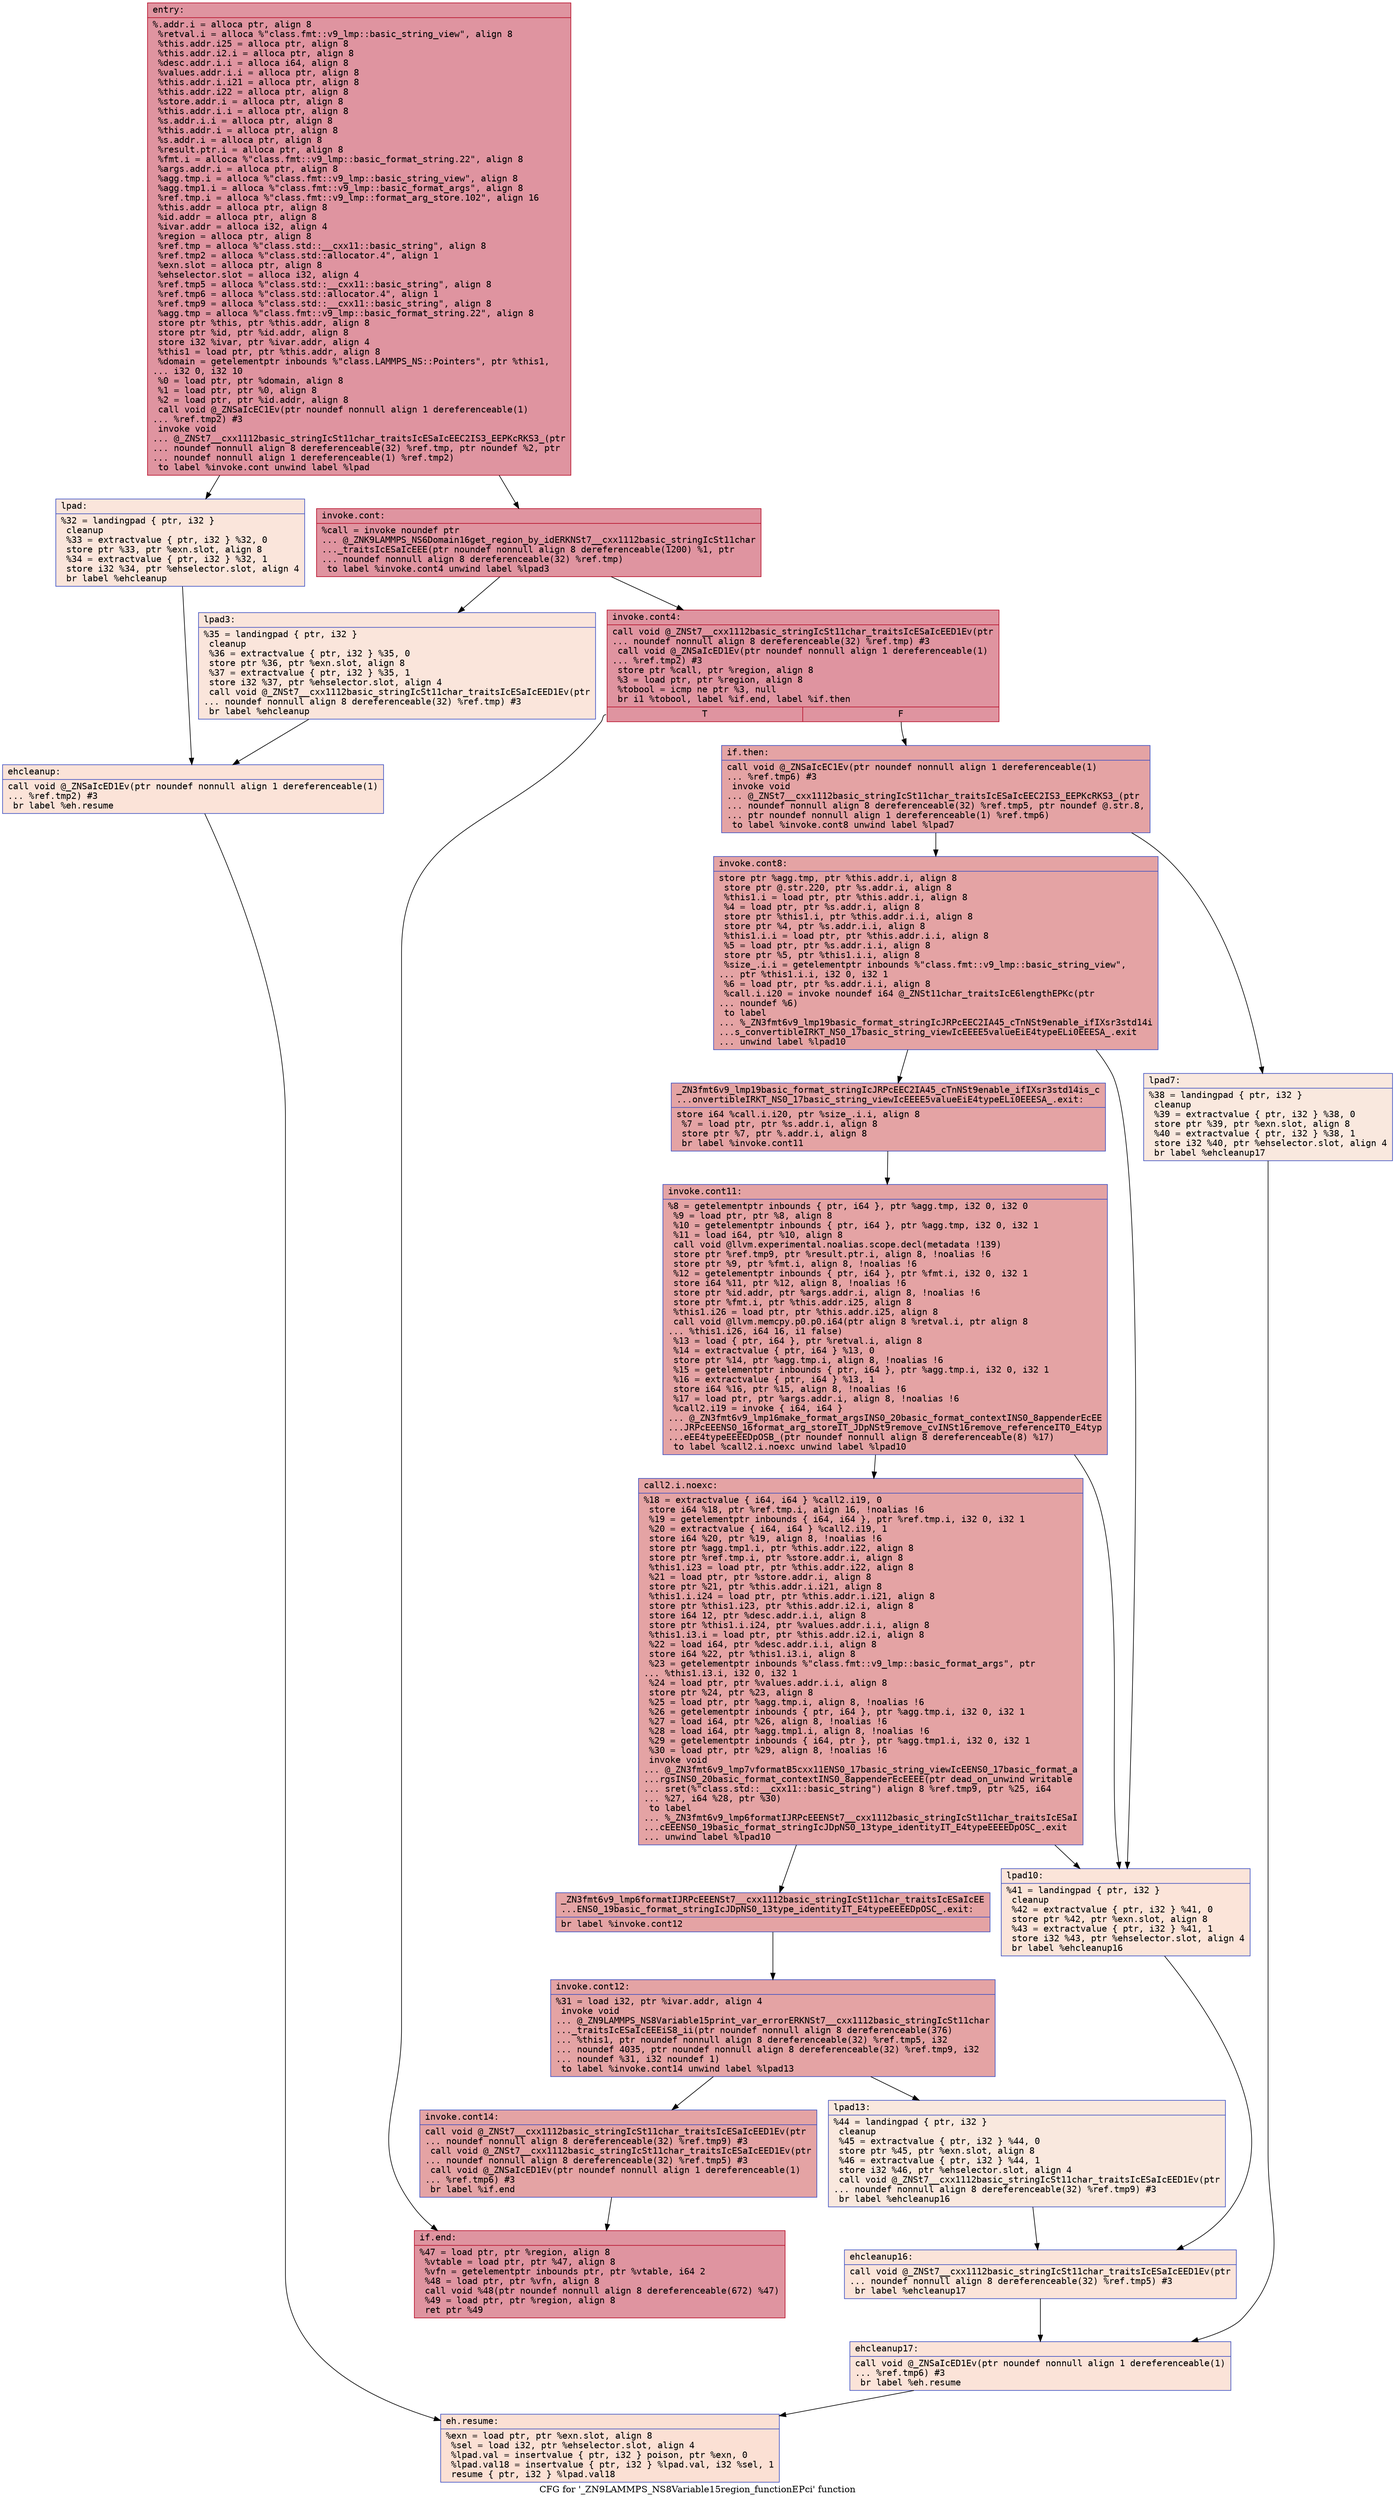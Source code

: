 digraph "CFG for '_ZN9LAMMPS_NS8Variable15region_functionEPci' function" {
	label="CFG for '_ZN9LAMMPS_NS8Variable15region_functionEPci' function";

	Node0x556bfe8f4610 [shape=record,color="#b70d28ff", style=filled, fillcolor="#b70d2870" fontname="Courier",label="{entry:\l|  %.addr.i = alloca ptr, align 8\l  %retval.i = alloca %\"class.fmt::v9_lmp::basic_string_view\", align 8\l  %this.addr.i25 = alloca ptr, align 8\l  %this.addr.i2.i = alloca ptr, align 8\l  %desc.addr.i.i = alloca i64, align 8\l  %values.addr.i.i = alloca ptr, align 8\l  %this.addr.i.i21 = alloca ptr, align 8\l  %this.addr.i22 = alloca ptr, align 8\l  %store.addr.i = alloca ptr, align 8\l  %this.addr.i.i = alloca ptr, align 8\l  %s.addr.i.i = alloca ptr, align 8\l  %this.addr.i = alloca ptr, align 8\l  %s.addr.i = alloca ptr, align 8\l  %result.ptr.i = alloca ptr, align 8\l  %fmt.i = alloca %\"class.fmt::v9_lmp::basic_format_string.22\", align 8\l  %args.addr.i = alloca ptr, align 8\l  %agg.tmp.i = alloca %\"class.fmt::v9_lmp::basic_string_view\", align 8\l  %agg.tmp1.i = alloca %\"class.fmt::v9_lmp::basic_format_args\", align 8\l  %ref.tmp.i = alloca %\"class.fmt::v9_lmp::format_arg_store.102\", align 16\l  %this.addr = alloca ptr, align 8\l  %id.addr = alloca ptr, align 8\l  %ivar.addr = alloca i32, align 4\l  %region = alloca ptr, align 8\l  %ref.tmp = alloca %\"class.std::__cxx11::basic_string\", align 8\l  %ref.tmp2 = alloca %\"class.std::allocator.4\", align 1\l  %exn.slot = alloca ptr, align 8\l  %ehselector.slot = alloca i32, align 4\l  %ref.tmp5 = alloca %\"class.std::__cxx11::basic_string\", align 8\l  %ref.tmp6 = alloca %\"class.std::allocator.4\", align 1\l  %ref.tmp9 = alloca %\"class.std::__cxx11::basic_string\", align 8\l  %agg.tmp = alloca %\"class.fmt::v9_lmp::basic_format_string.22\", align 8\l  store ptr %this, ptr %this.addr, align 8\l  store ptr %id, ptr %id.addr, align 8\l  store i32 %ivar, ptr %ivar.addr, align 4\l  %this1 = load ptr, ptr %this.addr, align 8\l  %domain = getelementptr inbounds %\"class.LAMMPS_NS::Pointers\", ptr %this1,\l... i32 0, i32 10\l  %0 = load ptr, ptr %domain, align 8\l  %1 = load ptr, ptr %0, align 8\l  %2 = load ptr, ptr %id.addr, align 8\l  call void @_ZNSaIcEC1Ev(ptr noundef nonnull align 1 dereferenceable(1)\l... %ref.tmp2) #3\l  invoke void\l... @_ZNSt7__cxx1112basic_stringIcSt11char_traitsIcESaIcEEC2IS3_EEPKcRKS3_(ptr\l... noundef nonnull align 8 dereferenceable(32) %ref.tmp, ptr noundef %2, ptr\l... noundef nonnull align 1 dereferenceable(1) %ref.tmp2)\l          to label %invoke.cont unwind label %lpad\l}"];
	Node0x556bfe8f4610 -> Node0x556bfe8f6370[tooltip="entry -> invoke.cont\nProbability 100.00%" ];
	Node0x556bfe8f4610 -> Node0x556bfe8f63f0[tooltip="entry -> lpad\nProbability 0.00%" ];
	Node0x556bfe8f6370 [shape=record,color="#b70d28ff", style=filled, fillcolor="#b70d2870" fontname="Courier",label="{invoke.cont:\l|  %call = invoke noundef ptr\l... @_ZNK9LAMMPS_NS6Domain16get_region_by_idERKNSt7__cxx1112basic_stringIcSt11char\l..._traitsIcESaIcEEE(ptr noundef nonnull align 8 dereferenceable(1200) %1, ptr\l... noundef nonnull align 8 dereferenceable(32) %ref.tmp)\l          to label %invoke.cont4 unwind label %lpad3\l}"];
	Node0x556bfe8f6370 -> Node0x556bfe8f6320[tooltip="invoke.cont -> invoke.cont4\nProbability 100.00%" ];
	Node0x556bfe8f6370 -> Node0x556bfe8f6690[tooltip="invoke.cont -> lpad3\nProbability 0.00%" ];
	Node0x556bfe8f6320 [shape=record,color="#b70d28ff", style=filled, fillcolor="#b70d2870" fontname="Courier",label="{invoke.cont4:\l|  call void @_ZNSt7__cxx1112basic_stringIcSt11char_traitsIcESaIcEED1Ev(ptr\l... noundef nonnull align 8 dereferenceable(32) %ref.tmp) #3\l  call void @_ZNSaIcED1Ev(ptr noundef nonnull align 1 dereferenceable(1)\l... %ref.tmp2) #3\l  store ptr %call, ptr %region, align 8\l  %3 = load ptr, ptr %region, align 8\l  %tobool = icmp ne ptr %3, null\l  br i1 %tobool, label %if.end, label %if.then\l|{<s0>T|<s1>F}}"];
	Node0x556bfe8f6320:s0 -> Node0x556bfe8f6d10[tooltip="invoke.cont4 -> if.end\nProbability 62.50%" ];
	Node0x556bfe8f6320:s1 -> Node0x556bfe8f6d80[tooltip="invoke.cont4 -> if.then\nProbability 37.50%" ];
	Node0x556bfe8f6d80 [shape=record,color="#3d50c3ff", style=filled, fillcolor="#c32e3170" fontname="Courier",label="{if.then:\l|  call void @_ZNSaIcEC1Ev(ptr noundef nonnull align 1 dereferenceable(1)\l... %ref.tmp6) #3\l  invoke void\l... @_ZNSt7__cxx1112basic_stringIcSt11char_traitsIcESaIcEEC2IS3_EEPKcRKS3_(ptr\l... noundef nonnull align 8 dereferenceable(32) %ref.tmp5, ptr noundef @.str.8,\l... ptr noundef nonnull align 1 dereferenceable(1) %ref.tmp6)\l          to label %invoke.cont8 unwind label %lpad7\l}"];
	Node0x556bfe8f6d80 -> Node0x556bfe8f7020[tooltip="if.then -> invoke.cont8\nProbability 100.00%" ];
	Node0x556bfe8f6d80 -> Node0x556bfe8f70a0[tooltip="if.then -> lpad7\nProbability 0.00%" ];
	Node0x556bfe8f7020 [shape=record,color="#3d50c3ff", style=filled, fillcolor="#c32e3170" fontname="Courier",label="{invoke.cont8:\l|  store ptr %agg.tmp, ptr %this.addr.i, align 8\l  store ptr @.str.220, ptr %s.addr.i, align 8\l  %this1.i = load ptr, ptr %this.addr.i, align 8\l  %4 = load ptr, ptr %s.addr.i, align 8\l  store ptr %this1.i, ptr %this.addr.i.i, align 8\l  store ptr %4, ptr %s.addr.i.i, align 8\l  %this1.i.i = load ptr, ptr %this.addr.i.i, align 8\l  %5 = load ptr, ptr %s.addr.i.i, align 8\l  store ptr %5, ptr %this1.i.i, align 8\l  %size_.i.i = getelementptr inbounds %\"class.fmt::v9_lmp::basic_string_view\",\l... ptr %this1.i.i, i32 0, i32 1\l  %6 = load ptr, ptr %s.addr.i.i, align 8\l  %call.i.i20 = invoke noundef i64 @_ZNSt11char_traitsIcE6lengthEPKc(ptr\l... noundef %6)\l          to label\l... %_ZN3fmt6v9_lmp19basic_format_stringIcJRPcEEC2IA45_cTnNSt9enable_ifIXsr3std14i\l...s_convertibleIRKT_NS0_17basic_string_viewIcEEEE5valueEiE4typeELi0EEESA_.exit\l... unwind label %lpad10\l}"];
	Node0x556bfe8f7020 -> Node0x556bfe8f6fd0[tooltip="invoke.cont8 -> _ZN3fmt6v9_lmp19basic_format_stringIcJRPcEEC2IA45_cTnNSt9enable_ifIXsr3std14is_convertibleIRKT_NS0_17basic_string_viewIcEEEE5valueEiE4typeELi0EEESA_.exit\nProbability 100.00%" ];
	Node0x556bfe8f7020 -> Node0x556bfe8f57a0[tooltip="invoke.cont8 -> lpad10\nProbability 0.00%" ];
	Node0x556bfe8f6fd0 [shape=record,color="#3d50c3ff", style=filled, fillcolor="#c32e3170" fontname="Courier",label="{_ZN3fmt6v9_lmp19basic_format_stringIcJRPcEEC2IA45_cTnNSt9enable_ifIXsr3std14is_c\l...onvertibleIRKT_NS0_17basic_string_viewIcEEEE5valueEiE4typeELi0EEESA_.exit:\l|  store i64 %call.i.i20, ptr %size_.i.i, align 8\l  %7 = load ptr, ptr %s.addr.i, align 8\l  store ptr %7, ptr %.addr.i, align 8\l  br label %invoke.cont11\l}"];
	Node0x556bfe8f6fd0 -> Node0x556bfe8f8220[tooltip="_ZN3fmt6v9_lmp19basic_format_stringIcJRPcEEC2IA45_cTnNSt9enable_ifIXsr3std14is_convertibleIRKT_NS0_17basic_string_viewIcEEEE5valueEiE4typeELi0EEESA_.exit -> invoke.cont11\nProbability 100.00%" ];
	Node0x556bfe8f8220 [shape=record,color="#3d50c3ff", style=filled, fillcolor="#c32e3170" fontname="Courier",label="{invoke.cont11:\l|  %8 = getelementptr inbounds \{ ptr, i64 \}, ptr %agg.tmp, i32 0, i32 0\l  %9 = load ptr, ptr %8, align 8\l  %10 = getelementptr inbounds \{ ptr, i64 \}, ptr %agg.tmp, i32 0, i32 1\l  %11 = load i64, ptr %10, align 8\l  call void @llvm.experimental.noalias.scope.decl(metadata !139)\l  store ptr %ref.tmp9, ptr %result.ptr.i, align 8, !noalias !6\l  store ptr %9, ptr %fmt.i, align 8, !noalias !6\l  %12 = getelementptr inbounds \{ ptr, i64 \}, ptr %fmt.i, i32 0, i32 1\l  store i64 %11, ptr %12, align 8, !noalias !6\l  store ptr %id.addr, ptr %args.addr.i, align 8, !noalias !6\l  store ptr %fmt.i, ptr %this.addr.i25, align 8\l  %this1.i26 = load ptr, ptr %this.addr.i25, align 8\l  call void @llvm.memcpy.p0.p0.i64(ptr align 8 %retval.i, ptr align 8\l... %this1.i26, i64 16, i1 false)\l  %13 = load \{ ptr, i64 \}, ptr %retval.i, align 8\l  %14 = extractvalue \{ ptr, i64 \} %13, 0\l  store ptr %14, ptr %agg.tmp.i, align 8, !noalias !6\l  %15 = getelementptr inbounds \{ ptr, i64 \}, ptr %agg.tmp.i, i32 0, i32 1\l  %16 = extractvalue \{ ptr, i64 \} %13, 1\l  store i64 %16, ptr %15, align 8, !noalias !6\l  %17 = load ptr, ptr %args.addr.i, align 8, !noalias !6\l  %call2.i19 = invoke \{ i64, i64 \}\l... @_ZN3fmt6v9_lmp16make_format_argsINS0_20basic_format_contextINS0_8appenderEcEE\l...JRPcEEENS0_16format_arg_storeIT_JDpNSt9remove_cvINSt16remove_referenceIT0_E4typ\l...eEE4typeEEEEDpOSB_(ptr noundef nonnull align 8 dereferenceable(8) %17)\l          to label %call2.i.noexc unwind label %lpad10\l}"];
	Node0x556bfe8f8220 -> Node0x556bfe8f9830[tooltip="invoke.cont11 -> call2.i.noexc\nProbability 100.00%" ];
	Node0x556bfe8f8220 -> Node0x556bfe8f57a0[tooltip="invoke.cont11 -> lpad10\nProbability 0.00%" ];
	Node0x556bfe8f9830 [shape=record,color="#3d50c3ff", style=filled, fillcolor="#c32e3170" fontname="Courier",label="{call2.i.noexc:\l|  %18 = extractvalue \{ i64, i64 \} %call2.i19, 0\l  store i64 %18, ptr %ref.tmp.i, align 16, !noalias !6\l  %19 = getelementptr inbounds \{ i64, i64 \}, ptr %ref.tmp.i, i32 0, i32 1\l  %20 = extractvalue \{ i64, i64 \} %call2.i19, 1\l  store i64 %20, ptr %19, align 8, !noalias !6\l  store ptr %agg.tmp1.i, ptr %this.addr.i22, align 8\l  store ptr %ref.tmp.i, ptr %store.addr.i, align 8\l  %this1.i23 = load ptr, ptr %this.addr.i22, align 8\l  %21 = load ptr, ptr %store.addr.i, align 8\l  store ptr %21, ptr %this.addr.i.i21, align 8\l  %this1.i.i24 = load ptr, ptr %this.addr.i.i21, align 8\l  store ptr %this1.i23, ptr %this.addr.i2.i, align 8\l  store i64 12, ptr %desc.addr.i.i, align 8\l  store ptr %this1.i.i24, ptr %values.addr.i.i, align 8\l  %this1.i3.i = load ptr, ptr %this.addr.i2.i, align 8\l  %22 = load i64, ptr %desc.addr.i.i, align 8\l  store i64 %22, ptr %this1.i3.i, align 8\l  %23 = getelementptr inbounds %\"class.fmt::v9_lmp::basic_format_args\", ptr\l... %this1.i3.i, i32 0, i32 1\l  %24 = load ptr, ptr %values.addr.i.i, align 8\l  store ptr %24, ptr %23, align 8\l  %25 = load ptr, ptr %agg.tmp.i, align 8, !noalias !6\l  %26 = getelementptr inbounds \{ ptr, i64 \}, ptr %agg.tmp.i, i32 0, i32 1\l  %27 = load i64, ptr %26, align 8, !noalias !6\l  %28 = load i64, ptr %agg.tmp1.i, align 8, !noalias !6\l  %29 = getelementptr inbounds \{ i64, ptr \}, ptr %agg.tmp1.i, i32 0, i32 1\l  %30 = load ptr, ptr %29, align 8, !noalias !6\l  invoke void\l... @_ZN3fmt6v9_lmp7vformatB5cxx11ENS0_17basic_string_viewIcEENS0_17basic_format_a\l...rgsINS0_20basic_format_contextINS0_8appenderEcEEEE(ptr dead_on_unwind writable\l... sret(%\"class.std::__cxx11::basic_string\") align 8 %ref.tmp9, ptr %25, i64\l... %27, i64 %28, ptr %30)\l          to label\l... %_ZN3fmt6v9_lmp6formatIJRPcEEENSt7__cxx1112basic_stringIcSt11char_traitsIcESaI\l...cEEENS0_19basic_format_stringIcJDpNS0_13type_identityIT_E4typeEEEEDpOSC_.exit\l... unwind label %lpad10\l}"];
	Node0x556bfe8f9830 -> Node0x556bfe8fa8c0[tooltip="call2.i.noexc -> _ZN3fmt6v9_lmp6formatIJRPcEEENSt7__cxx1112basic_stringIcSt11char_traitsIcESaIcEEENS0_19basic_format_stringIcJDpNS0_13type_identityIT_E4typeEEEEDpOSC_.exit\nProbability 100.00%" ];
	Node0x556bfe8f9830 -> Node0x556bfe8f57a0[tooltip="call2.i.noexc -> lpad10\nProbability 0.00%" ];
	Node0x556bfe8fa8c0 [shape=record,color="#3d50c3ff", style=filled, fillcolor="#c32e3170" fontname="Courier",label="{_ZN3fmt6v9_lmp6formatIJRPcEEENSt7__cxx1112basic_stringIcSt11char_traitsIcESaIcEE\l...ENS0_19basic_format_stringIcJDpNS0_13type_identityIT_E4typeEEEEDpOSC_.exit:\l|  br label %invoke.cont12\l}"];
	Node0x556bfe8fa8c0 -> Node0x556bfe8fac10[tooltip="_ZN3fmt6v9_lmp6formatIJRPcEEENSt7__cxx1112basic_stringIcSt11char_traitsIcESaIcEEENS0_19basic_format_stringIcJDpNS0_13type_identityIT_E4typeEEEEDpOSC_.exit -> invoke.cont12\nProbability 100.00%" ];
	Node0x556bfe8fac10 [shape=record,color="#3d50c3ff", style=filled, fillcolor="#c32e3170" fontname="Courier",label="{invoke.cont12:\l|  %31 = load i32, ptr %ivar.addr, align 4\l  invoke void\l... @_ZN9LAMMPS_NS8Variable15print_var_errorERKNSt7__cxx1112basic_stringIcSt11char\l..._traitsIcESaIcEEEiS8_ii(ptr noundef nonnull align 8 dereferenceable(376)\l... %this1, ptr noundef nonnull align 8 dereferenceable(32) %ref.tmp5, i32\l... noundef 4035, ptr noundef nonnull align 8 dereferenceable(32) %ref.tmp9, i32\l... noundef %31, i32 noundef 1)\l          to label %invoke.cont14 unwind label %lpad13\l}"];
	Node0x556bfe8fac10 -> Node0x556bfe8fadf0[tooltip="invoke.cont12 -> invoke.cont14\nProbability 100.00%" ];
	Node0x556bfe8fac10 -> Node0x556bfe8fae70[tooltip="invoke.cont12 -> lpad13\nProbability 0.00%" ];
	Node0x556bfe8fadf0 [shape=record,color="#3d50c3ff", style=filled, fillcolor="#c32e3170" fontname="Courier",label="{invoke.cont14:\l|  call void @_ZNSt7__cxx1112basic_stringIcSt11char_traitsIcESaIcEED1Ev(ptr\l... noundef nonnull align 8 dereferenceable(32) %ref.tmp9) #3\l  call void @_ZNSt7__cxx1112basic_stringIcSt11char_traitsIcESaIcEED1Ev(ptr\l... noundef nonnull align 8 dereferenceable(32) %ref.tmp5) #3\l  call void @_ZNSaIcED1Ev(ptr noundef nonnull align 1 dereferenceable(1)\l... %ref.tmp6) #3\l  br label %if.end\l}"];
	Node0x556bfe8fadf0 -> Node0x556bfe8f6d10[tooltip="invoke.cont14 -> if.end\nProbability 100.00%" ];
	Node0x556bfe8f63f0 [shape=record,color="#3d50c3ff", style=filled, fillcolor="#f4c5ad70" fontname="Courier",label="{lpad:\l|  %32 = landingpad \{ ptr, i32 \}\l          cleanup\l  %33 = extractvalue \{ ptr, i32 \} %32, 0\l  store ptr %33, ptr %exn.slot, align 8\l  %34 = extractvalue \{ ptr, i32 \} %32, 1\l  store i32 %34, ptr %ehselector.slot, align 4\l  br label %ehcleanup\l}"];
	Node0x556bfe8f63f0 -> Node0x556bfe8fb5a0[tooltip="lpad -> ehcleanup\nProbability 100.00%" ];
	Node0x556bfe8f6690 [shape=record,color="#3d50c3ff", style=filled, fillcolor="#f4c5ad70" fontname="Courier",label="{lpad3:\l|  %35 = landingpad \{ ptr, i32 \}\l          cleanup\l  %36 = extractvalue \{ ptr, i32 \} %35, 0\l  store ptr %36, ptr %exn.slot, align 8\l  %37 = extractvalue \{ ptr, i32 \} %35, 1\l  store i32 %37, ptr %ehselector.slot, align 4\l  call void @_ZNSt7__cxx1112basic_stringIcSt11char_traitsIcESaIcEED1Ev(ptr\l... noundef nonnull align 8 dereferenceable(32) %ref.tmp) #3\l  br label %ehcleanup\l}"];
	Node0x556bfe8f6690 -> Node0x556bfe8fb5a0[tooltip="lpad3 -> ehcleanup\nProbability 100.00%" ];
	Node0x556bfe8fb5a0 [shape=record,color="#3d50c3ff", style=filled, fillcolor="#f6bfa670" fontname="Courier",label="{ehcleanup:\l|  call void @_ZNSaIcED1Ev(ptr noundef nonnull align 1 dereferenceable(1)\l... %ref.tmp2) #3\l  br label %eh.resume\l}"];
	Node0x556bfe8fb5a0 -> Node0x556bfe8fbb50[tooltip="ehcleanup -> eh.resume\nProbability 100.00%" ];
	Node0x556bfe8f70a0 [shape=record,color="#3d50c3ff", style=filled, fillcolor="#f2cab570" fontname="Courier",label="{lpad7:\l|  %38 = landingpad \{ ptr, i32 \}\l          cleanup\l  %39 = extractvalue \{ ptr, i32 \} %38, 0\l  store ptr %39, ptr %exn.slot, align 8\l  %40 = extractvalue \{ ptr, i32 \} %38, 1\l  store i32 %40, ptr %ehselector.slot, align 4\l  br label %ehcleanup17\l}"];
	Node0x556bfe8f70a0 -> Node0x556bfe8fbea0[tooltip="lpad7 -> ehcleanup17\nProbability 100.00%" ];
	Node0x556bfe8f57a0 [shape=record,color="#3d50c3ff", style=filled, fillcolor="#f5c1a970" fontname="Courier",label="{lpad10:\l|  %41 = landingpad \{ ptr, i32 \}\l          cleanup\l  %42 = extractvalue \{ ptr, i32 \} %41, 0\l  store ptr %42, ptr %exn.slot, align 8\l  %43 = extractvalue \{ ptr, i32 \} %41, 1\l  store i32 %43, ptr %ehselector.slot, align 4\l  br label %ehcleanup16\l}"];
	Node0x556bfe8f57a0 -> Node0x556bfe8fc210[tooltip="lpad10 -> ehcleanup16\nProbability 100.00%" ];
	Node0x556bfe8fae70 [shape=record,color="#3d50c3ff", style=filled, fillcolor="#f2cab570" fontname="Courier",label="{lpad13:\l|  %44 = landingpad \{ ptr, i32 \}\l          cleanup\l  %45 = extractvalue \{ ptr, i32 \} %44, 0\l  store ptr %45, ptr %exn.slot, align 8\l  %46 = extractvalue \{ ptr, i32 \} %44, 1\l  store i32 %46, ptr %ehselector.slot, align 4\l  call void @_ZNSt7__cxx1112basic_stringIcSt11char_traitsIcESaIcEED1Ev(ptr\l... noundef nonnull align 8 dereferenceable(32) %ref.tmp9) #3\l  br label %ehcleanup16\l}"];
	Node0x556bfe8fae70 -> Node0x556bfe8fc210[tooltip="lpad13 -> ehcleanup16\nProbability 100.00%" ];
	Node0x556bfe8fc210 [shape=record,color="#3d50c3ff", style=filled, fillcolor="#f5c1a970" fontname="Courier",label="{ehcleanup16:\l|  call void @_ZNSt7__cxx1112basic_stringIcSt11char_traitsIcESaIcEED1Ev(ptr\l... noundef nonnull align 8 dereferenceable(32) %ref.tmp5) #3\l  br label %ehcleanup17\l}"];
	Node0x556bfe8fc210 -> Node0x556bfe8fbea0[tooltip="ehcleanup16 -> ehcleanup17\nProbability 100.00%" ];
	Node0x556bfe8fbea0 [shape=record,color="#3d50c3ff", style=filled, fillcolor="#f6bfa670" fontname="Courier",label="{ehcleanup17:\l|  call void @_ZNSaIcED1Ev(ptr noundef nonnull align 1 dereferenceable(1)\l... %ref.tmp6) #3\l  br label %eh.resume\l}"];
	Node0x556bfe8fbea0 -> Node0x556bfe8fbb50[tooltip="ehcleanup17 -> eh.resume\nProbability 100.00%" ];
	Node0x556bfe8f6d10 [shape=record,color="#b70d28ff", style=filled, fillcolor="#b70d2870" fontname="Courier",label="{if.end:\l|  %47 = load ptr, ptr %region, align 8\l  %vtable = load ptr, ptr %47, align 8\l  %vfn = getelementptr inbounds ptr, ptr %vtable, i64 2\l  %48 = load ptr, ptr %vfn, align 8\l  call void %48(ptr noundef nonnull align 8 dereferenceable(672) %47)\l  %49 = load ptr, ptr %region, align 8\l  ret ptr %49\l}"];
	Node0x556bfe8fbb50 [shape=record,color="#3d50c3ff", style=filled, fillcolor="#f7b99e70" fontname="Courier",label="{eh.resume:\l|  %exn = load ptr, ptr %exn.slot, align 8\l  %sel = load i32, ptr %ehselector.slot, align 4\l  %lpad.val = insertvalue \{ ptr, i32 \} poison, ptr %exn, 0\l  %lpad.val18 = insertvalue \{ ptr, i32 \} %lpad.val, i32 %sel, 1\l  resume \{ ptr, i32 \} %lpad.val18\l}"];
}
